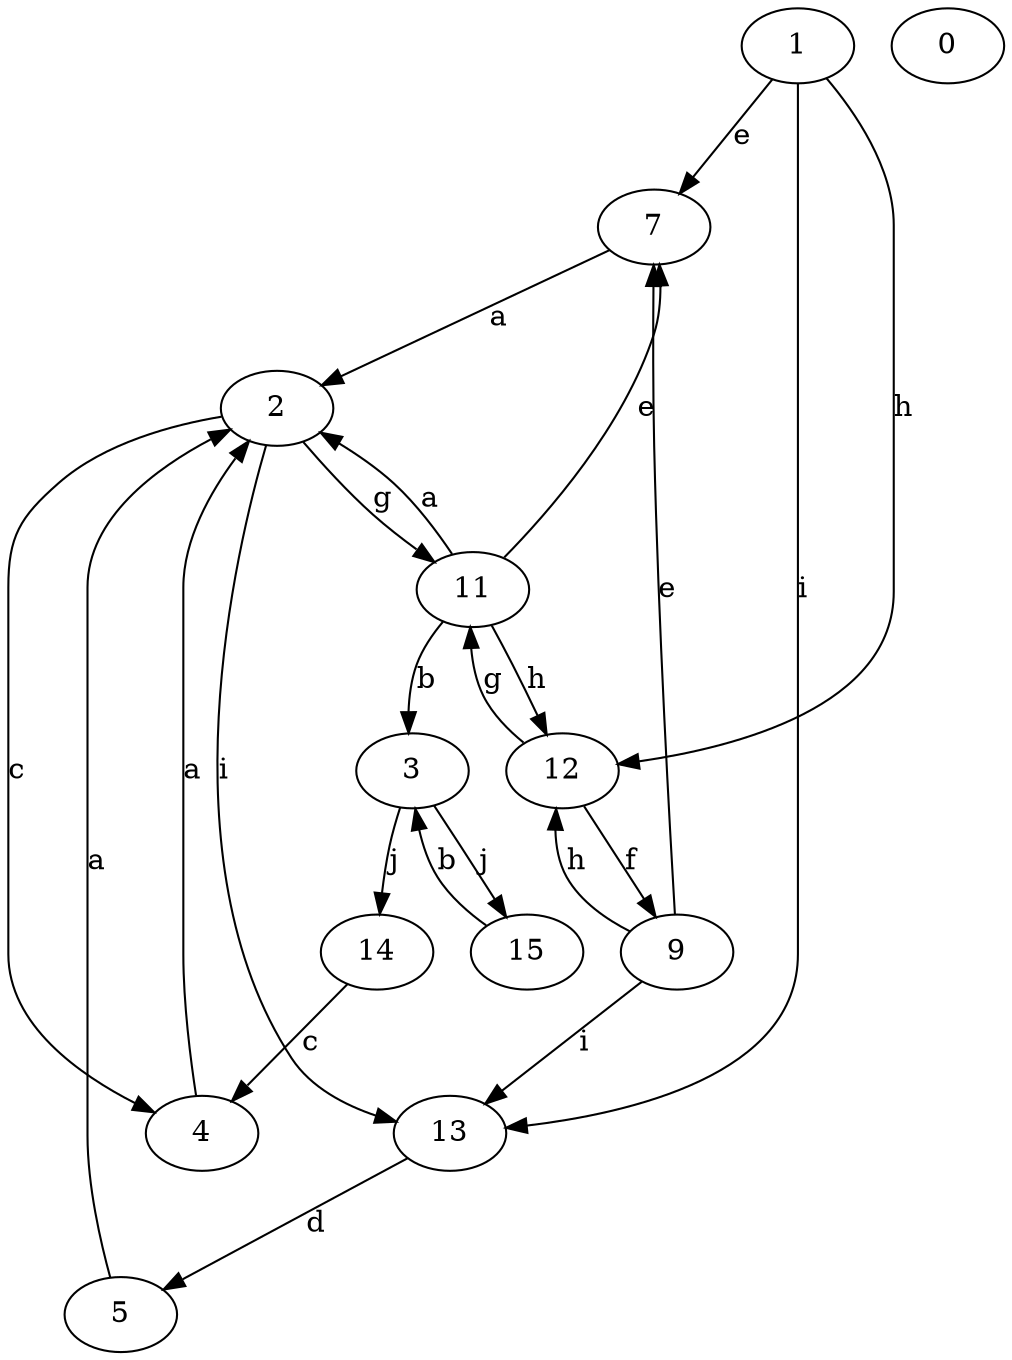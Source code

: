 strict digraph  {
1;
2;
3;
4;
0;
5;
7;
9;
11;
12;
13;
14;
15;
1 -> 7  [label=e];
1 -> 12  [label=h];
1 -> 13  [label=i];
2 -> 4  [label=c];
2 -> 11  [label=g];
2 -> 13  [label=i];
3 -> 14  [label=j];
3 -> 15  [label=j];
4 -> 2  [label=a];
5 -> 2  [label=a];
7 -> 2  [label=a];
9 -> 7  [label=e];
9 -> 12  [label=h];
9 -> 13  [label=i];
11 -> 2  [label=a];
11 -> 3  [label=b];
11 -> 7  [label=e];
11 -> 12  [label=h];
12 -> 9  [label=f];
12 -> 11  [label=g];
13 -> 5  [label=d];
14 -> 4  [label=c];
15 -> 3  [label=b];
}
